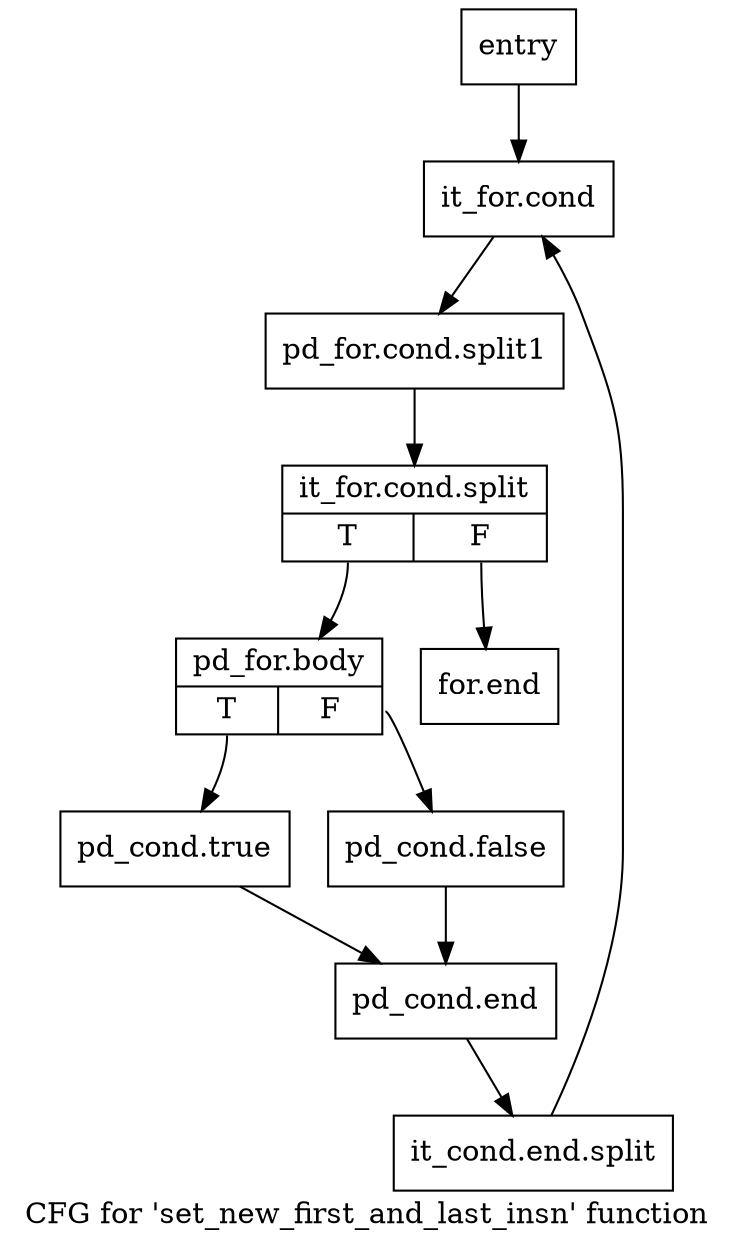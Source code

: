 digraph "CFG for 'set_new_first_and_last_insn' function" {
	label="CFG for 'set_new_first_and_last_insn' function";

	Node0x3e86e20 [shape=record,label="{entry}"];
	Node0x3e86e20 -> Node0x3e86e70;
	Node0x3e86e70 [shape=record,label="{it_for.cond}"];
	Node0x3e86e70 -> Node0xcab1ab0;
	Node0xcab1ab0 [shape=record,label="{pd_for.cond.split1}"];
	Node0xcab1ab0 -> Node0xcab1ba0;
	Node0xcab1ba0 [shape=record,label="{it_for.cond.split|{<s0>T|<s1>F}}"];
	Node0xcab1ba0:s0 -> Node0x3e86ec0;
	Node0xcab1ba0:s1 -> Node0x3e87000;
	Node0x3e86ec0 [shape=record,label="{pd_for.body|{<s0>T|<s1>F}}"];
	Node0x3e86ec0:s0 -> Node0x3e86f10;
	Node0x3e86ec0:s1 -> Node0x3e86f60;
	Node0x3e86f10 [shape=record,label="{pd_cond.true}"];
	Node0x3e86f10 -> Node0x3e86fb0;
	Node0x3e86f60 [shape=record,label="{pd_cond.false}"];
	Node0x3e86f60 -> Node0x3e86fb0;
	Node0x3e86fb0 [shape=record,label="{pd_cond.end}"];
	Node0x3e86fb0 -> Node0xd157e40;
	Node0xd157e40 [shape=record,label="{it_cond.end.split}"];
	Node0xd157e40 -> Node0x3e86e70;
	Node0x3e87000 [shape=record,label="{for.end}"];
}
